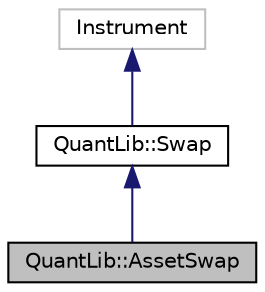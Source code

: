 digraph "QuantLib::AssetSwap"
{
  edge [fontname="Helvetica",fontsize="10",labelfontname="Helvetica",labelfontsize="10"];
  node [fontname="Helvetica",fontsize="10",shape=record];
  Node1 [label="QuantLib::AssetSwap",height=0.2,width=0.4,color="black", fillcolor="grey75", style="filled", fontcolor="black"];
  Node2 -> Node1 [dir="back",color="midnightblue",fontsize="10",style="solid"];
  Node2 [label="QuantLib::Swap",height=0.2,width=0.4,color="black", fillcolor="white", style="filled",URL="$class_quant_lib_1_1_swap.html",tooltip="Interest rate swap. "];
  Node3 -> Node2 [dir="back",color="midnightblue",fontsize="10",style="solid"];
  Node3 [label="Instrument",height=0.2,width=0.4,color="grey75", fillcolor="white", style="filled"];
}
